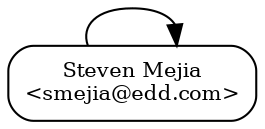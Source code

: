 digraph Contactos {
  rankdir=LR;
  node [shape=box, style=rounded, fontsize=10];
  c1 [label="Steven Mejia\n<smejia@edd.com>"];
  c1 -> c1;
}
